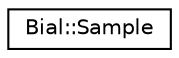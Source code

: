 digraph "Graphical Class Hierarchy"
{
  edge [fontname="Helvetica",fontsize="10",labelfontname="Helvetica",labelfontsize="10"];
  node [fontname="Helvetica",fontsize="10",shape=record];
  rankdir="LR";
  Node1 [label="Bial::Sample",height=0.2,width=0.4,color="black", fillcolor="white", style="filled",URL="$class_bial_1_1_sample.html",tooltip="Methods for sampling elements. "];
}
